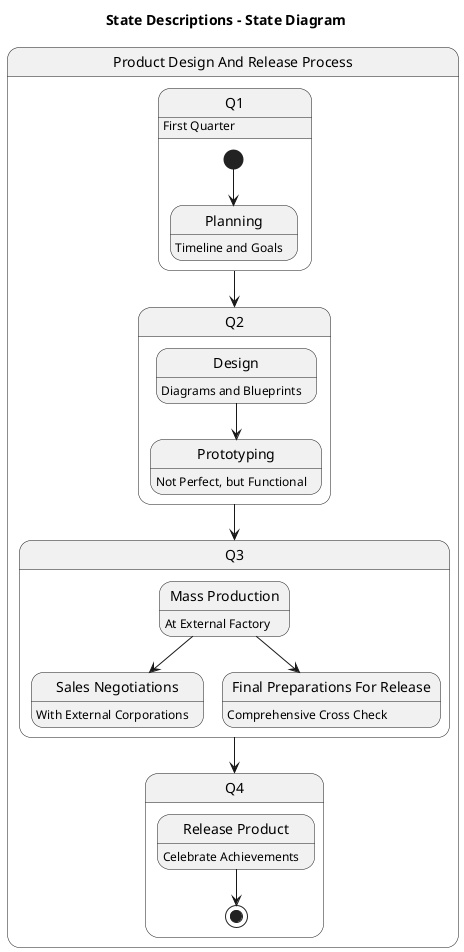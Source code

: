 @startuml State_Descriptions

title State Descriptions - State Diagram

state "Product Design And Release Process" as P1 {

  state Q1 {
'To add a description to a state, see the line below
    Q1: First Quarter
    [*] --> Planning
    Planning: Timeline and Goals
  }
  
  state Q2 {
    Design --> Prototyping
    Design: Diagrams and Blueprints
    Prototyping: Not Perfect, but Functional
  }
  
  state Q3 {
    state "Mass Production" as MP
    state "Sales Negotiations" as SN
    state "Final Preparations For Release" as FPFR
    MP: At External Factory
    SN: With External Corporations
    FPFR: Comprehensive Cross Check
    MP --> SN
    MP --> FPFR
  }
    
  state Q4 {
    state "Release Product" as RP
    RP: Celebrate Achievements
    RP --> [*]
  }
    
  Q1 --> Q2
  Q2 --> Q3
  Q3 --> Q4
  
}




@enduml